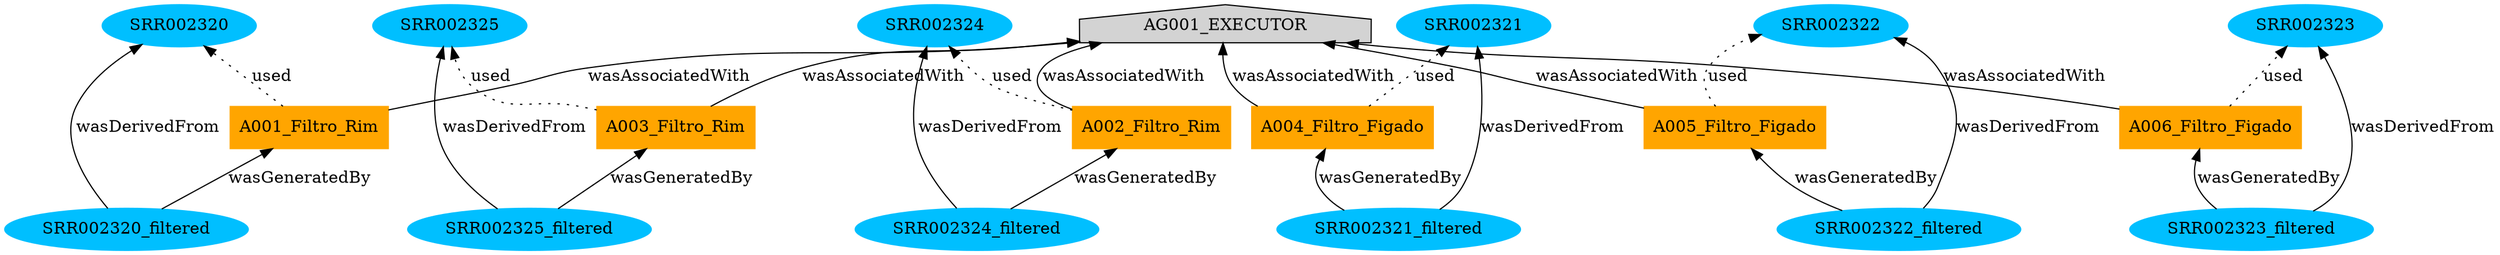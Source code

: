 digraph G {graph [
fontsize = 500,
rankdir=BT,
size = 900];
node [	shape = polygon,
distortion = 0.0,
orientation = 0.0,
skew = 0.0,
style = filled ];
"A001_Filtro_Rim"[shape=box, color=orange];
"A002_Filtro_Rim"[shape=box, color=orange];
"A003_Filtro_Rim"[shape=box, color=orange];
"A004_Filtro_Figado"[shape=box, color=orange];
"A005_Filtro_Figado"[shape=box, color=orange];
"A006_Filtro_Figado"[shape=box, color=orange];
"AG001_EXECUTOR"[shape=house];

"SRR002320"[shape=ellipse, color=deepskyblue];
"SRR002324"[shape=ellipse, color=deepskyblue];
"SRR002325"[shape=ellipse, color=deepskyblue];
"SRR002323"[shape=ellipse, color=deepskyblue];
"SRR002322"[shape=ellipse, color=deepskyblue];
"SRR002321"[shape=ellipse, color=deepskyblue];
"SRR002320_filtered"[shape=ellipse, color=deepskyblue];
"SRR002324_filtered"[shape=ellipse, color=deepskyblue];
"SRR002325_filtered"[shape=ellipse, color=deepskyblue];
"SRR002321_filtered"[shape=ellipse, color=deepskyblue];
"SRR002322_filtered"[shape=ellipse, color=deepskyblue];
"SRR002323_filtered"[shape=ellipse, color=deepskyblue];
"SRR002320_filtered"[shape=ellipse, color=deepskyblue];

"A001_Filtro_Rim" -> "AG001_EXECUTOR"[label=wasAssociatedWith];
"A001_Filtro_Rim" -> "SRR002320"[style=dotted, label=used];
"SRR002320_filtered" -> "A001_Filtro_Rim"[label=wasGeneratedBy];
"SRR002320_filtered" -> "SRR002320"[label=wasDerivedFrom];

"A002_Filtro_Rim" -> "AG001_EXECUTOR"[label=wasAssociatedWith];
"A002_Filtro_Rim" -> "SRR002324"[style=dotted, label=used];
"SRR002324_filtered" -> "A002_Filtro_Rim"[label=wasGeneratedBy];
"SRR002324_filtered" -> "SRR002324"[label=wasDerivedFrom];

"A003_Filtro_Rim" -> "AG001_EXECUTOR"[label=wasAssociatedWith];
"A003_Filtro_Rim" -> "SRR002325"[style=dotted, label=used];
"SRR002325_filtered" -> "A003_Filtro_Rim"[label=wasGeneratedBy];
"SRR002325_filtered" -> "SRR002325"[label=wasDerivedFrom];

"A004_Filtro_Figado" -> "AG001_EXECUTOR"[label=wasAssociatedWith];
"A004_Filtro_Figado" -> "SRR002321"[style=dotted, label=used];
"SRR002321_filtered" -> "A004_Filtro_Figado"[label=wasGeneratedBy];
"SRR002321_filtered" -> "SRR002321"[label=wasDerivedFrom];

"A005_Filtro_Figado" -> "AG001_EXECUTOR"[label=wasAssociatedWith];
"A005_Filtro_Figado" -> "SRR002322"[style=dotted, label=used];
"SRR002322_filtered" -> "A005_Filtro_Figado"[label=wasGeneratedBy];
"SRR002322_filtered" -> "SRR002322"[label=wasDerivedFrom];

"A006_Filtro_Figado" -> "AG001_EXECUTOR"[label=wasAssociatedWith];
"A006_Filtro_Figado" -> "SRR002323"[style=dotted, label=used];
"SRR002323_filtered" -> "A006_Filtro_Figado"[label=wasGeneratedBy];
"SRR002323_filtered" -> "SRR002323"[label=wasDerivedFrom];
}
